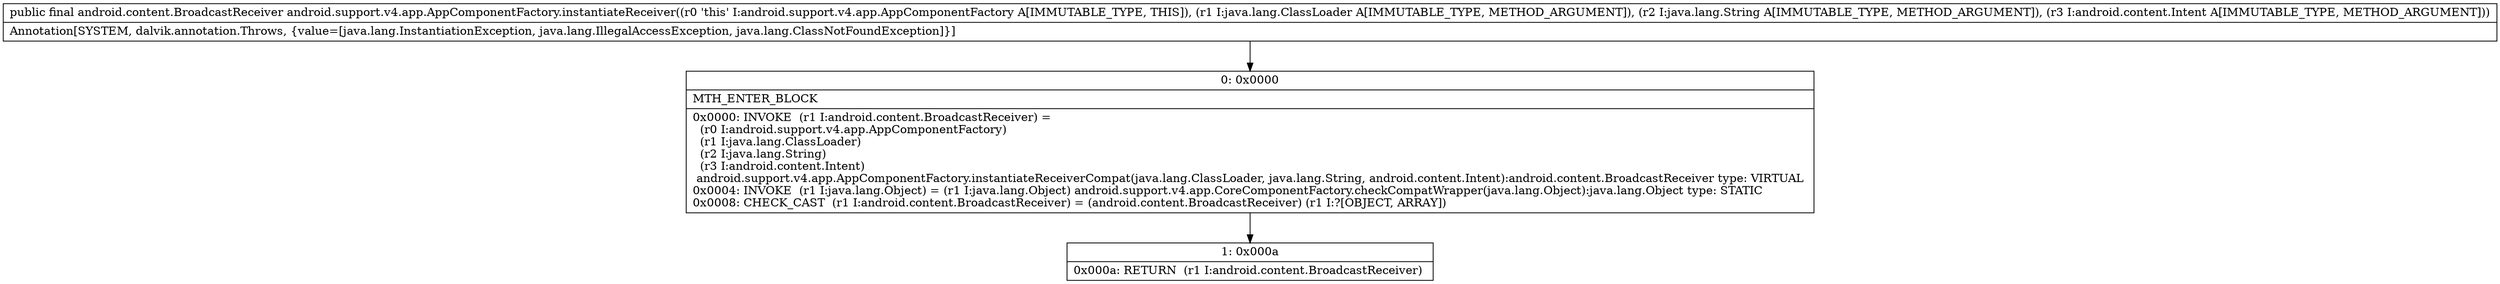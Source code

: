 digraph "CFG forandroid.support.v4.app.AppComponentFactory.instantiateReceiver(Ljava\/lang\/ClassLoader;Ljava\/lang\/String;Landroid\/content\/Intent;)Landroid\/content\/BroadcastReceiver;" {
Node_0 [shape=record,label="{0\:\ 0x0000|MTH_ENTER_BLOCK\l|0x0000: INVOKE  (r1 I:android.content.BroadcastReceiver) = \l  (r0 I:android.support.v4.app.AppComponentFactory)\l  (r1 I:java.lang.ClassLoader)\l  (r2 I:java.lang.String)\l  (r3 I:android.content.Intent)\l android.support.v4.app.AppComponentFactory.instantiateReceiverCompat(java.lang.ClassLoader, java.lang.String, android.content.Intent):android.content.BroadcastReceiver type: VIRTUAL \l0x0004: INVOKE  (r1 I:java.lang.Object) = (r1 I:java.lang.Object) android.support.v4.app.CoreComponentFactory.checkCompatWrapper(java.lang.Object):java.lang.Object type: STATIC \l0x0008: CHECK_CAST  (r1 I:android.content.BroadcastReceiver) = (android.content.BroadcastReceiver) (r1 I:?[OBJECT, ARRAY]) \l}"];
Node_1 [shape=record,label="{1\:\ 0x000a|0x000a: RETURN  (r1 I:android.content.BroadcastReceiver) \l}"];
MethodNode[shape=record,label="{public final android.content.BroadcastReceiver android.support.v4.app.AppComponentFactory.instantiateReceiver((r0 'this' I:android.support.v4.app.AppComponentFactory A[IMMUTABLE_TYPE, THIS]), (r1 I:java.lang.ClassLoader A[IMMUTABLE_TYPE, METHOD_ARGUMENT]), (r2 I:java.lang.String A[IMMUTABLE_TYPE, METHOD_ARGUMENT]), (r3 I:android.content.Intent A[IMMUTABLE_TYPE, METHOD_ARGUMENT]))  | Annotation[SYSTEM, dalvik.annotation.Throws, \{value=[java.lang.InstantiationException, java.lang.IllegalAccessException, java.lang.ClassNotFoundException]\}]\l}"];
MethodNode -> Node_0;
Node_0 -> Node_1;
}

